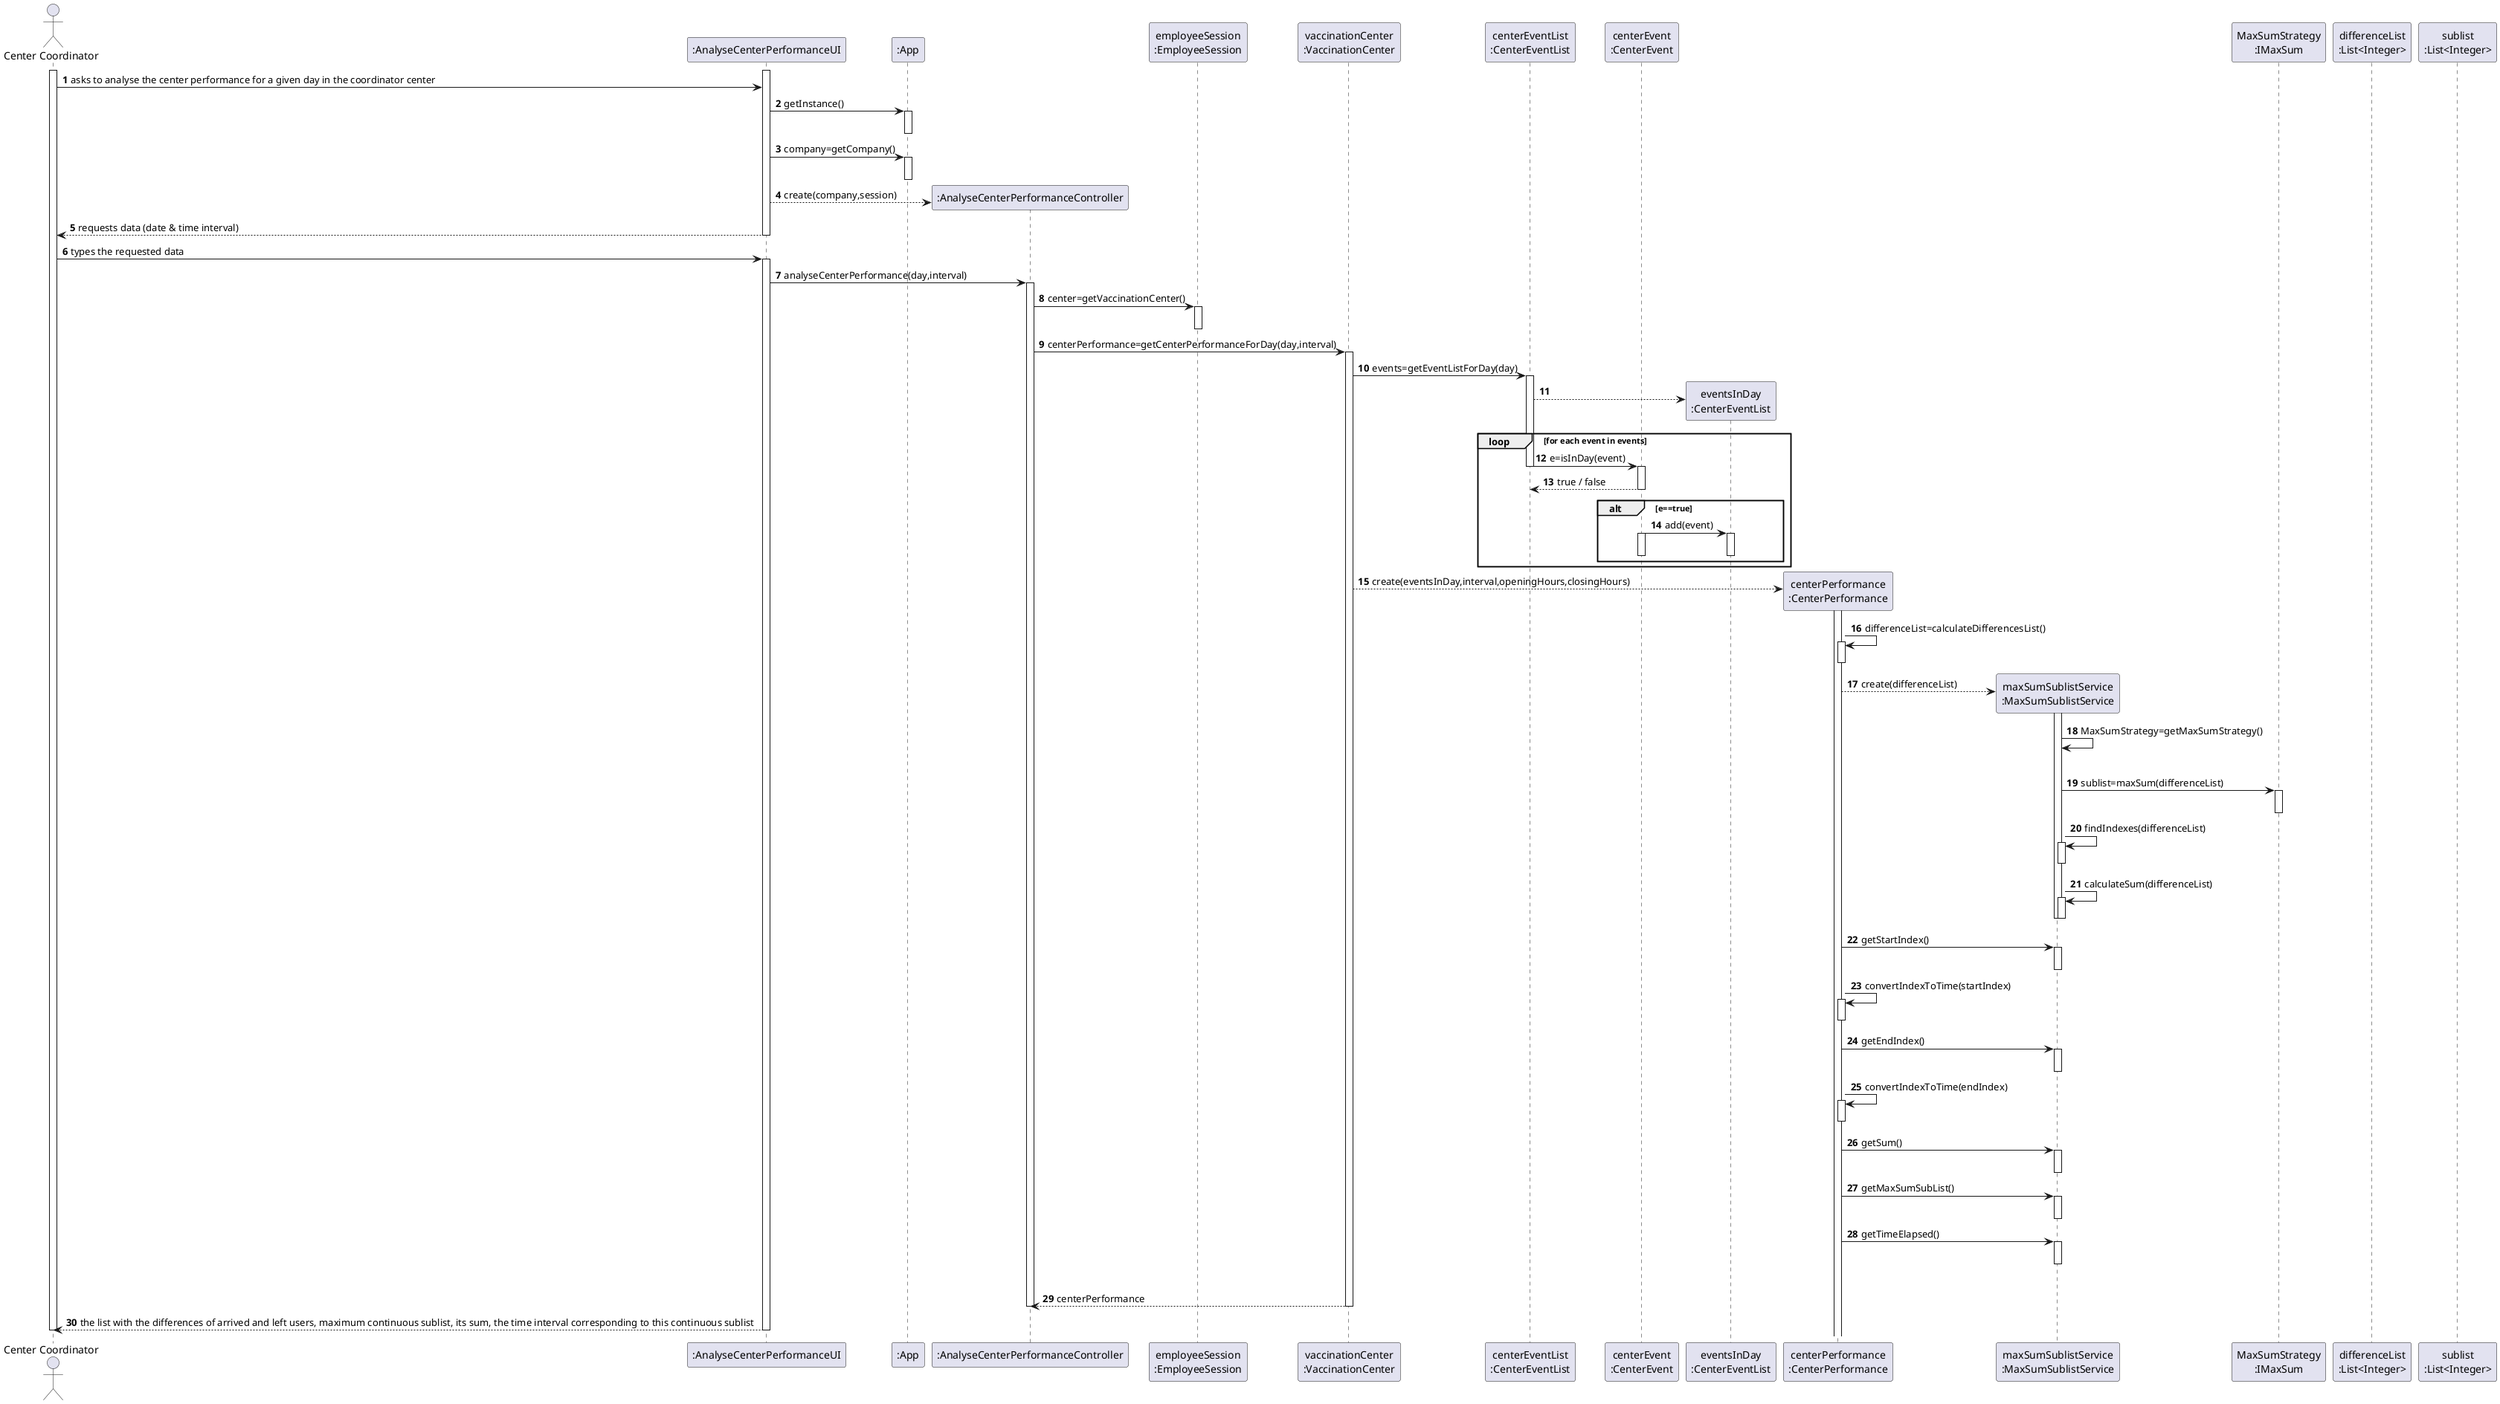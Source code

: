 @startuml
autonumber

actor "Center Coordinator" AS COORD
participant ":AnalyseCenterPerformanceUI" as UI
participant ":App" as APP

activate COORD
activate UI
COORD -> UI : asks to analyse the center performance for a given day in the coordinator center
UI -> APP : getInstance()
activate APP
deactivate APP
UI -> APP : company=getCompany()
activate APP
deactivate APP
create ":AnalyseCenterPerformanceController" as CTRL

UI --> CTRL : create(company,session)
UI --> COORD : requests data (date & time interval)
deactivate UI
COORD -> UI : types the requested data


participant "employeeSession\n:EmployeeSession" as SESSION
participant "vaccinationCenter\n:VaccinationCenter" as VACC
participant "centerEventList\n:CenterEventList" as EVNTL
participant "centerEvent\n:CenterEvent" as EVNT

activate UI
UI -> CTRL : analyseCenterPerformance(day,interval)

activate CTRL
CTRL -> SESSION : center=getVaccinationCenter()
activate SESSION
deactivate SESSION
CTRL -> VACC : centerPerformance=getCenterPerformanceForDay(day,interval)
activate VACC
VACC -> EVNTL : events=getEventListForDay(day)
activate EVNTL
create "eventsInDay\n:CenterEventList" as EVNTLD
EVNTL --> EVNTLD

loop for each event in events
  EVNTL -> EVNT : e=isInDay(event)
  deactivate EVNTL
  activate EVNT
  EVNT --> EVNTL : true / false
  deactivate EVNT

  alt e==true
    EVNT -> EVNTLD : add(event)
    activate EVNT
    deactivate EVNT
    activate EVNTLD
    deactivate EVNTLD
  end

end loop

create "centerPerformance\n:CenterPerformance" as PERF
VACC --> PERF : create(eventsInDay,interval,openingHours,closingHours)
activate PERF
PERF -> PERF : differenceList=calculateDifferencesList()
activate PERF
deactivate PERF

create "maxSumSublistService\n:MaxSumSublistService" as MAXSS
participant "MaxSumStrategy\n:IMaxSum" as MAXSST

PERF --> MAXSS : create(differenceList)
activate MAXSS
MAXSS -> MAXSS : MaxSumStrategy=getMaxSumStrategy()
|||
MAXSS -> MAXSST : sublist=maxSum(differenceList)
activate MAXSST
deactivate MAXSST
MAXSS -> MAXSS : findIndexes(differenceList)
activate MAXSS
deactivate MAXSS
MAXSS -> MAXSS : calculateSum(differenceList)
activate MAXSS
deactivate MAXSS

deactivate MAXSS
PERF -> MAXSS : getStartIndex()
activate MAXSS
deactivate MAXSS
PERF -> PERF : convertIndexToTime(startIndex)
activate PERF
deactivate PERF
PERF -> MAXSS : getEndIndex()
activate MAXSS
deactivate MAXSS
PERF -> PERF : convertIndexToTime(endIndex)
activate PERF
deactivate PERF
PERF -> MAXSS : getSum()
activate MAXSS
deactivate MAXSS
PERF -> MAXSS : getMaxSumSubList()
activate MAXSS
deactivate MAXSS
PERF -> MAXSS : getTimeElapsed()
activate MAXSS
deactivate MAXSS
|||
VACC --> CTRL : centerPerformance

deactivate VACC
deactivate CTRL

UI --> COORD : the list with the differences of arrived and left users, maximum continuous sublist, its sum, the time interval corresponding to this continuous sublist 
deactivate UI
deactivate COORD

participant "differenceList\n:List<Integer>" as DIFFL
participant "sublist\n:List<Integer>" as SUBL

@enduml
